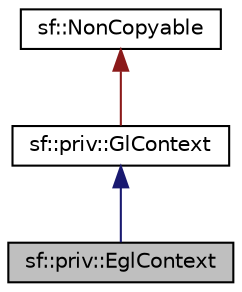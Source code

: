 digraph "sf::priv::EglContext"
{
 // LATEX_PDF_SIZE
  edge [fontname="Helvetica",fontsize="10",labelfontname="Helvetica",labelfontsize="10"];
  node [fontname="Helvetica",fontsize="10",shape=record];
  Node1 [label="sf::priv::EglContext",height=0.2,width=0.4,color="black", fillcolor="grey75", style="filled", fontcolor="black",tooltip=" "];
  Node2 -> Node1 [dir="back",color="midnightblue",fontsize="10",style="solid",fontname="Helvetica"];
  Node2 [label="sf::priv::GlContext",height=0.2,width=0.4,color="black", fillcolor="white", style="filled",URL="$dd/d38/classsf_1_1priv_1_1GlContext.html",tooltip="Abstract class representing an OpenGL context."];
  Node3 -> Node2 [dir="back",color="firebrick4",fontsize="10",style="solid",fontname="Helvetica"];
  Node3 [label="sf::NonCopyable",height=0.2,width=0.4,color="black", fillcolor="white", style="filled",URL="$d0/da7/classsf_1_1NonCopyable.html",tooltip="Utility class that makes any derived class non-copyable."];
}
